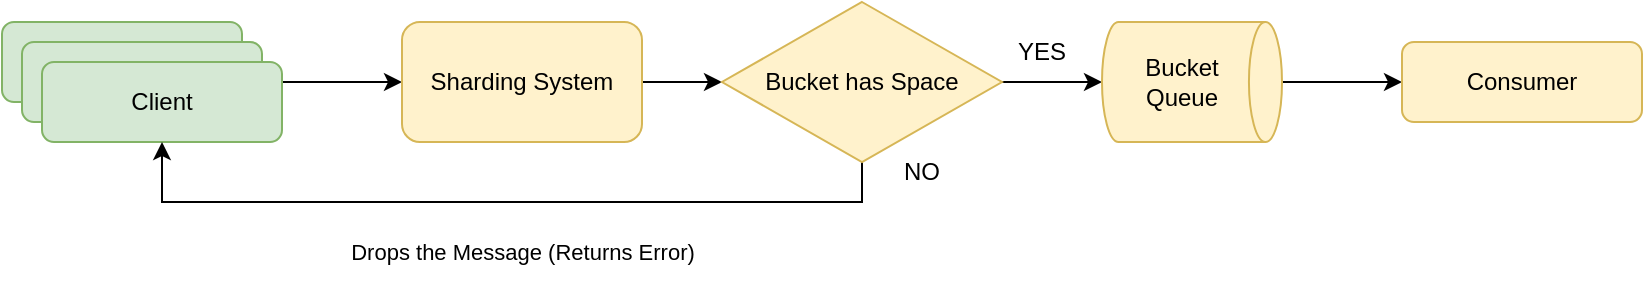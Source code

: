 <mxfile version="18.0.2" type="device"><diagram id="C5RBs43oDa-KdzZeNtuy" name="Page-1"><mxGraphModel dx="1298" dy="667" grid="1" gridSize="10" guides="1" tooltips="1" connect="1" arrows="1" fold="1" page="1" pageScale="1" pageWidth="827" pageHeight="1169" math="0" shadow="0"><root><mxCell id="WIyWlLk6GJQsqaUBKTNV-0"/><mxCell id="WIyWlLk6GJQsqaUBKTNV-1" parent="WIyWlLk6GJQsqaUBKTNV-0"/><mxCell id="TAQx26J29feANXCtvtYH-0" value="Client" style="rounded=1;whiteSpace=wrap;html=1;fillColor=#d5e8d4;strokeColor=#82b366;" vertex="1" parent="WIyWlLk6GJQsqaUBKTNV-1"><mxGeometry x="40" y="280" width="120" height="40" as="geometry"/></mxCell><mxCell id="TAQx26J29feANXCtvtYH-1" value="Client" style="rounded=1;whiteSpace=wrap;html=1;fillColor=#d5e8d4;strokeColor=#82b366;" vertex="1" parent="WIyWlLk6GJQsqaUBKTNV-1"><mxGeometry x="50" y="290" width="120" height="40" as="geometry"/></mxCell><mxCell id="TAQx26J29feANXCtvtYH-9" style="edgeStyle=orthogonalEdgeStyle;rounded=0;orthogonalLoop=1;jettySize=auto;html=1;exitX=1;exitY=0.25;exitDx=0;exitDy=0;entryX=0;entryY=0.5;entryDx=0;entryDy=0;" edge="1" parent="WIyWlLk6GJQsqaUBKTNV-1" source="TAQx26J29feANXCtvtYH-2" target="TAQx26J29feANXCtvtYH-5"><mxGeometry relative="1" as="geometry"/></mxCell><mxCell id="TAQx26J29feANXCtvtYH-2" value="Client" style="rounded=1;whiteSpace=wrap;html=1;fillColor=#d5e8d4;strokeColor=#82b366;" vertex="1" parent="WIyWlLk6GJQsqaUBKTNV-1"><mxGeometry x="60" y="300" width="120" height="40" as="geometry"/></mxCell><mxCell id="TAQx26J29feANXCtvtYH-10" style="edgeStyle=orthogonalEdgeStyle;rounded=0;orthogonalLoop=1;jettySize=auto;html=1;exitX=1;exitY=0.5;exitDx=0;exitDy=0;entryX=0;entryY=0.5;entryDx=0;entryDy=0;" edge="1" parent="WIyWlLk6GJQsqaUBKTNV-1" source="TAQx26J29feANXCtvtYH-5" target="TAQx26J29feANXCtvtYH-8"><mxGeometry relative="1" as="geometry"/></mxCell><mxCell id="TAQx26J29feANXCtvtYH-5" value="Sharding System" style="rounded=1;whiteSpace=wrap;html=1;fillColor=#fff2cc;strokeColor=#d6b656;" vertex="1" parent="WIyWlLk6GJQsqaUBKTNV-1"><mxGeometry x="240" y="280" width="120" height="60" as="geometry"/></mxCell><mxCell id="TAQx26J29feANXCtvtYH-12" style="edgeStyle=orthogonalEdgeStyle;rounded=0;orthogonalLoop=1;jettySize=auto;html=1;exitX=1;exitY=0.5;exitDx=0;exitDy=0;entryX=0;entryY=0.5;entryDx=0;entryDy=0;entryPerimeter=0;" edge="1" parent="WIyWlLk6GJQsqaUBKTNV-1" source="TAQx26J29feANXCtvtYH-8" target="TAQx26J29feANXCtvtYH-11"><mxGeometry relative="1" as="geometry"/></mxCell><mxCell id="TAQx26J29feANXCtvtYH-15" style="edgeStyle=orthogonalEdgeStyle;rounded=0;orthogonalLoop=1;jettySize=auto;html=1;exitX=0.5;exitY=1;exitDx=0;exitDy=0;entryX=0.5;entryY=1;entryDx=0;entryDy=0;" edge="1" parent="WIyWlLk6GJQsqaUBKTNV-1" source="TAQx26J29feANXCtvtYH-8" target="TAQx26J29feANXCtvtYH-2"><mxGeometry relative="1" as="geometry"/></mxCell><mxCell id="TAQx26J29feANXCtvtYH-8" value="Bucket has Space" style="rhombus;whiteSpace=wrap;html=1;fillColor=#fff2cc;strokeColor=#d6b656;" vertex="1" parent="WIyWlLk6GJQsqaUBKTNV-1"><mxGeometry x="400" y="270" width="140" height="80" as="geometry"/></mxCell><mxCell id="TAQx26J29feANXCtvtYH-21" style="edgeStyle=orthogonalEdgeStyle;rounded=0;orthogonalLoop=1;jettySize=auto;html=1;exitX=1;exitY=0.5;exitDx=0;exitDy=0;exitPerimeter=0;entryX=0;entryY=0.5;entryDx=0;entryDy=0;" edge="1" parent="WIyWlLk6GJQsqaUBKTNV-1" source="TAQx26J29feANXCtvtYH-11" target="TAQx26J29feANXCtvtYH-20"><mxGeometry relative="1" as="geometry"/></mxCell><mxCell id="TAQx26J29feANXCtvtYH-11" value="" style="strokeWidth=1;html=1;shape=mxgraph.flowchart.direct_data;whiteSpace=wrap;fillColor=#fff2cc;strokeColor=#d6b656;" vertex="1" parent="WIyWlLk6GJQsqaUBKTNV-1"><mxGeometry x="590" y="280" width="90" height="60" as="geometry"/></mxCell><mxCell id="TAQx26J29feANXCtvtYH-16" value="YES" style="text;html=1;strokeColor=none;fillColor=none;align=center;verticalAlign=middle;whiteSpace=wrap;rounded=0;" vertex="1" parent="WIyWlLk6GJQsqaUBKTNV-1"><mxGeometry x="530" y="280" width="60" height="30" as="geometry"/></mxCell><mxCell id="TAQx26J29feANXCtvtYH-17" value="NO" style="text;html=1;strokeColor=none;fillColor=none;align=center;verticalAlign=middle;whiteSpace=wrap;rounded=0;" vertex="1" parent="WIyWlLk6GJQsqaUBKTNV-1"><mxGeometry x="470" y="340" width="60" height="30" as="geometry"/></mxCell><mxCell id="TAQx26J29feANXCtvtYH-19" value="Bucket Queue" style="text;html=1;strokeColor=none;fillColor=none;align=center;verticalAlign=middle;whiteSpace=wrap;rounded=0;" vertex="1" parent="WIyWlLk6GJQsqaUBKTNV-1"><mxGeometry x="600" y="295" width="60" height="30" as="geometry"/></mxCell><mxCell id="TAQx26J29feANXCtvtYH-20" value="Consumer" style="rounded=1;whiteSpace=wrap;html=1;fillColor=#fff2cc;strokeColor=#d6b656;" vertex="1" parent="WIyWlLk6GJQsqaUBKTNV-1"><mxGeometry x="740" y="290" width="120" height="40" as="geometry"/></mxCell><mxCell id="TAQx26J29feANXCtvtYH-22" value="&lt;span style=&quot;font-size: 11px; background-color: rgb(255, 255, 255);&quot;&gt;Drops the Message&amp;nbsp;&lt;/span&gt;&lt;span style=&quot;font-size: 11px; background-color: rgb(255, 255, 255);&quot;&gt;(Returns Error)&lt;/span&gt;" style="text;html=1;strokeColor=none;fillColor=none;align=center;verticalAlign=middle;whiteSpace=wrap;rounded=0;" vertex="1" parent="WIyWlLk6GJQsqaUBKTNV-1"><mxGeometry x="137.5" y="380" width="325" height="30" as="geometry"/></mxCell></root></mxGraphModel></diagram></mxfile>